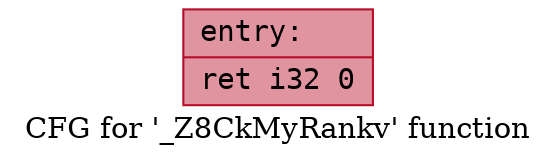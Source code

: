 digraph "CFG for '_Z8CkMyRankv' function" {
	label="CFG for '_Z8CkMyRankv' function";

	Node0x5634d8782a30 [shape=record,color="#b70d28ff", style=filled, fillcolor="#b70d2870" fontname="Courier",label="{entry:\l|  ret i32 0\l}"];
}
